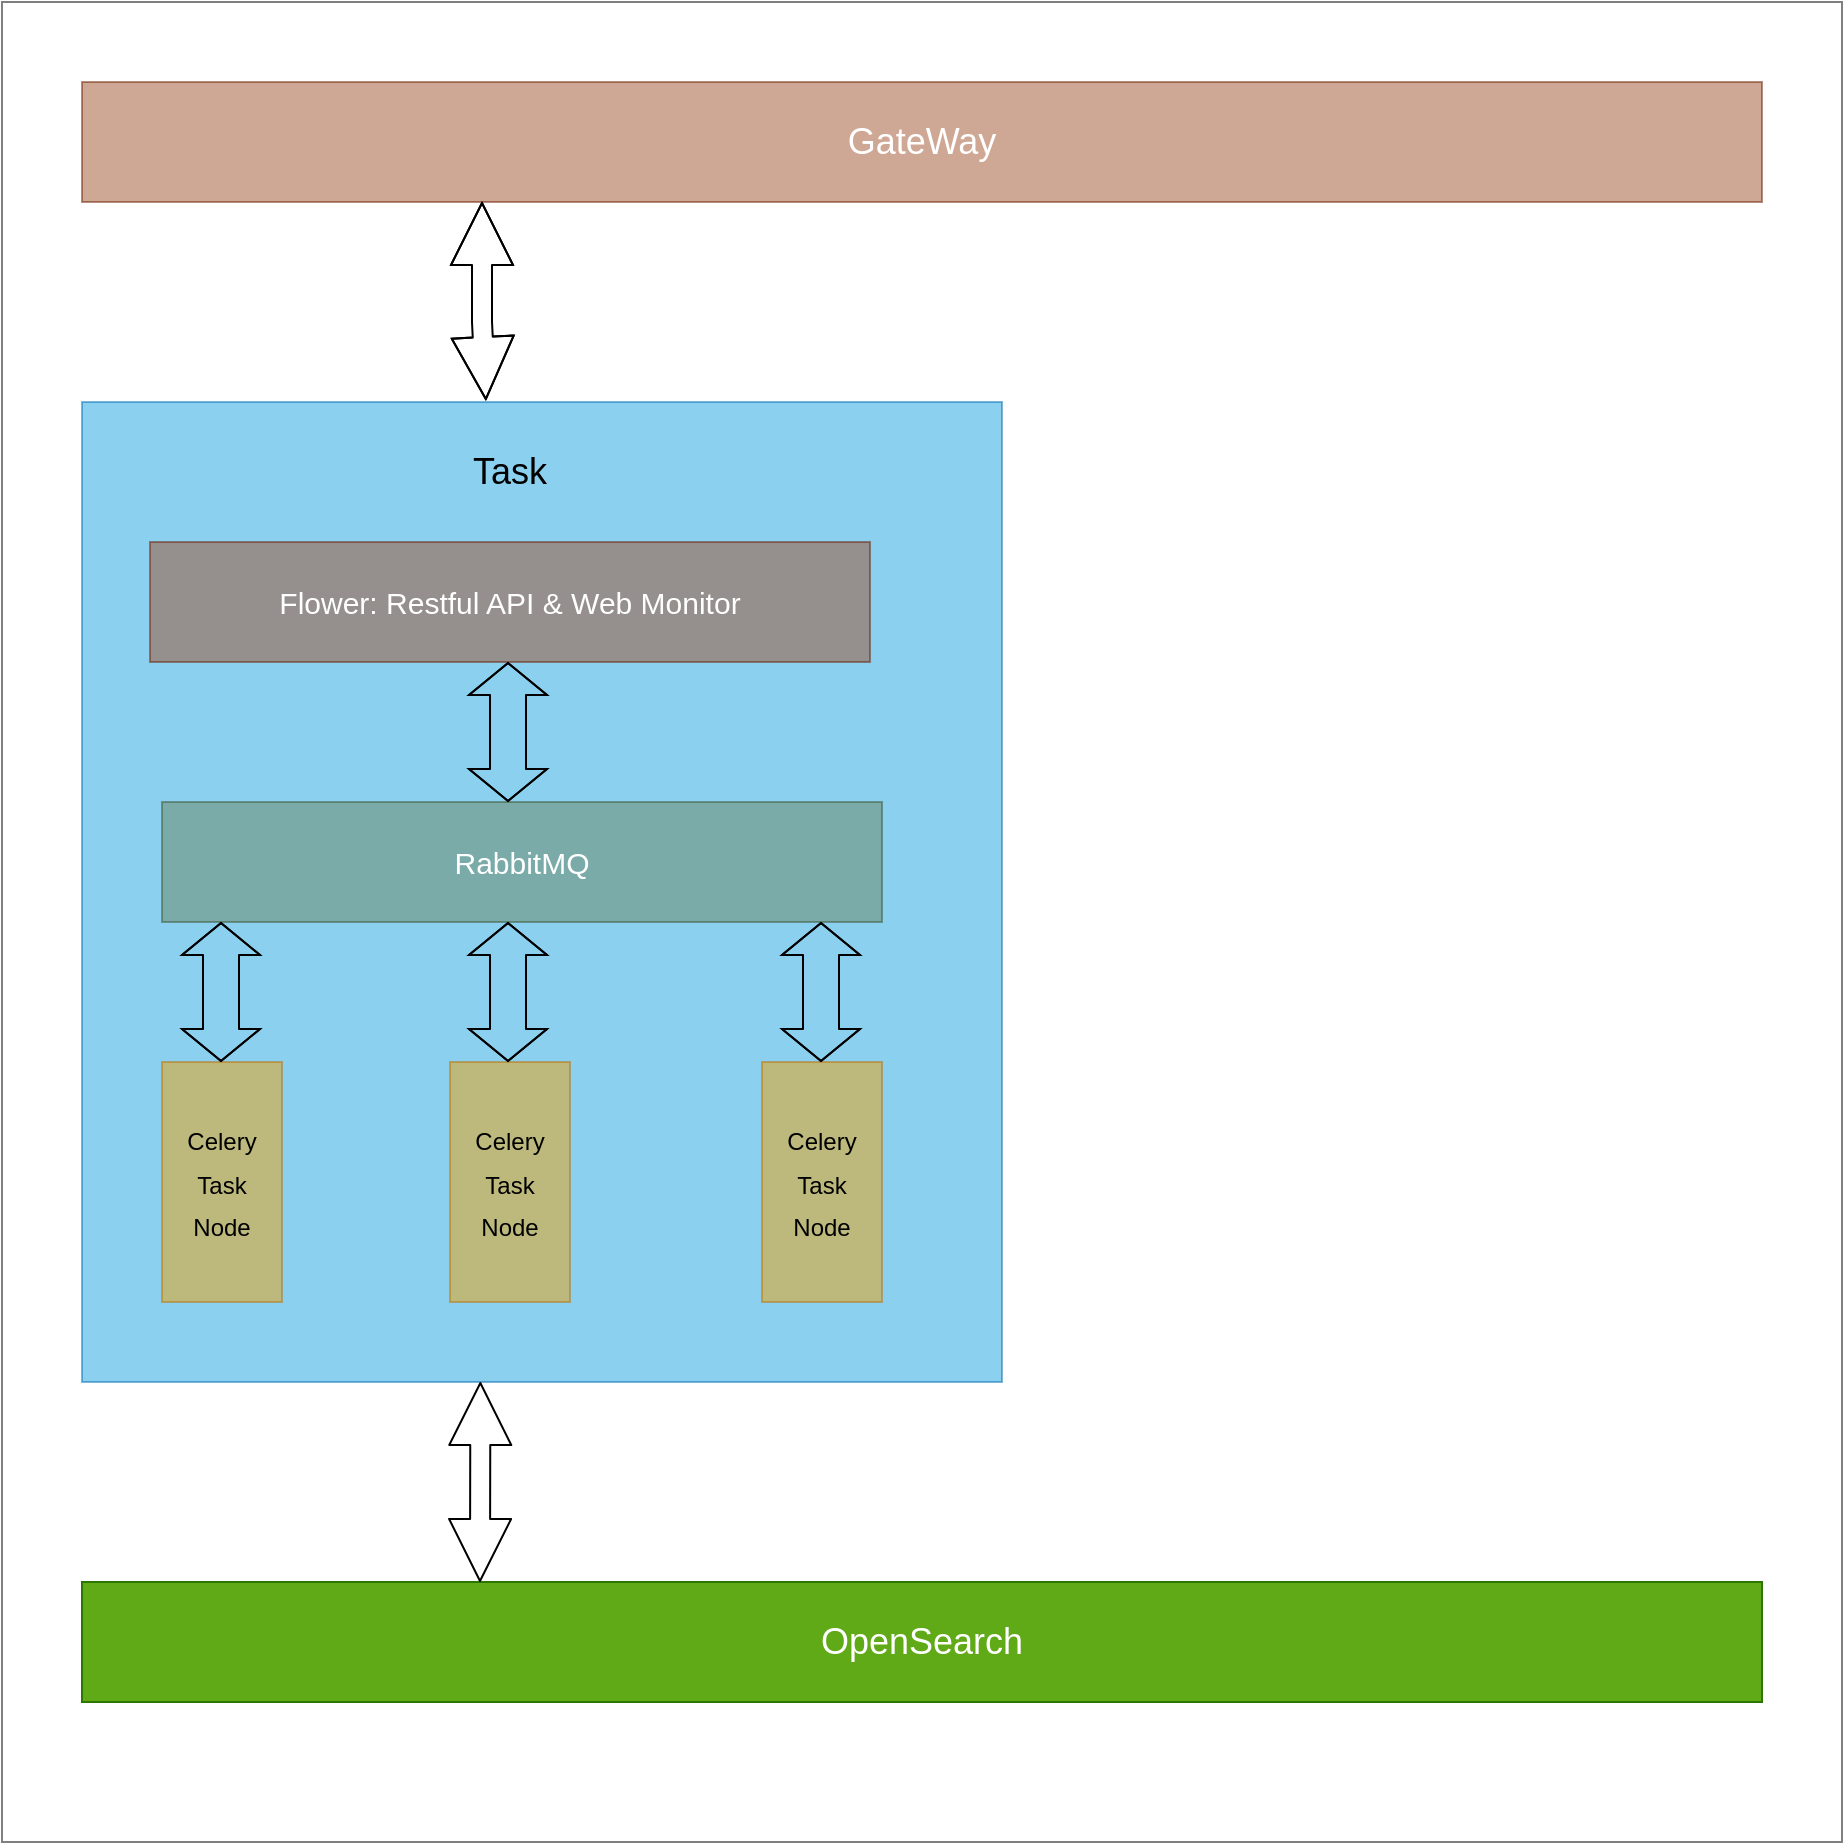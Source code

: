 <mxfile>
    <diagram id="d9sq6GkxsCZO9IUFqB0S" name="第 1 页">
        <mxGraphModel dx="1374" dy="1845" grid="1" gridSize="10" guides="1" tooltips="1" connect="1" arrows="1" fold="1" page="1" pageScale="1" pageWidth="827" pageHeight="1169" math="0" shadow="0">
            <root>
                <mxCell id="0"/>
                <mxCell id="1" parent="0"/>
                <mxCell id="3" value="" style="whiteSpace=wrap;html=1;aspect=fixed;opacity=50;" vertex="1" parent="1">
                    <mxGeometry x="160" y="-80" width="920" height="920" as="geometry"/>
                </mxCell>
                <mxCell id="4" value="&lt;font style=&quot;font-size: 18px&quot;&gt;OpenSearch&lt;/font&gt;" style="rounded=0;whiteSpace=wrap;html=1;fillColor=#60a917;fontColor=#ffffff;strokeColor=#2D7600;" vertex="1" parent="1">
                    <mxGeometry x="200" y="710" width="840" height="60" as="geometry"/>
                </mxCell>
                <mxCell id="8" value="" style="rounded=0;whiteSpace=wrap;html=1;fontSize=18;opacity=50;fillColor=#1ba1e2;fontColor=#ffffff;strokeColor=#006EAF;" vertex="1" parent="1">
                    <mxGeometry x="200" y="120" width="460" height="490" as="geometry"/>
                </mxCell>
                <mxCell id="15" value="&lt;font style=&quot;font-size: 15px&quot;&gt;Flower: Restful API &amp;amp; Web Monitor&lt;/font&gt;" style="rounded=0;whiteSpace=wrap;html=1;fontSize=18;opacity=50;fillColor=#a0522d;fontColor=#ffffff;strokeColor=#6D1F00;" vertex="1" parent="1">
                    <mxGeometry x="234" y="190" width="360" height="60" as="geometry"/>
                </mxCell>
                <mxCell id="16" value="&lt;font style=&quot;font-size: 15px&quot;&gt;RabbitMQ&lt;/font&gt;" style="rounded=0;whiteSpace=wrap;html=1;fontSize=18;opacity=50;fillColor=#6d8764;fontColor=#ffffff;strokeColor=#3A5431;" vertex="1" parent="1">
                    <mxGeometry x="240" y="320" width="360" height="60" as="geometry"/>
                </mxCell>
                <mxCell id="17" value="&lt;font style=&quot;font-size: 12px&quot;&gt;Celery&lt;br&gt;Task&lt;br&gt;Node&lt;/font&gt;" style="rounded=0;whiteSpace=wrap;html=1;fontSize=18;opacity=50;direction=south;fillColor=#f0a30a;fontColor=#000000;strokeColor=#BD7000;" vertex="1" parent="1">
                    <mxGeometry x="240" y="450" width="60" height="120" as="geometry"/>
                </mxCell>
                <mxCell id="19" value="&lt;font style=&quot;font-size: 12px&quot;&gt;Celery&lt;br&gt;Task&lt;br&gt;Node&lt;br&gt;&lt;/font&gt;" style="rounded=0;whiteSpace=wrap;html=1;fontSize=18;opacity=50;direction=south;fillColor=#f0a30a;fontColor=#000000;strokeColor=#BD7000;" vertex="1" parent="1">
                    <mxGeometry x="384" y="450" width="60" height="120" as="geometry"/>
                </mxCell>
                <mxCell id="20" value="&lt;font style=&quot;font-size: 12px&quot;&gt;Celery&lt;br&gt;Task&lt;br&gt;Node&lt;br&gt;&lt;/font&gt;" style="rounded=0;whiteSpace=wrap;html=1;fontSize=18;opacity=50;direction=south;fillColor=#f0a30a;fontColor=#000000;strokeColor=#BD7000;" vertex="1" parent="1">
                    <mxGeometry x="540" y="450" width="60" height="120" as="geometry"/>
                </mxCell>
                <mxCell id="30" value="&lt;font style=&quot;font-size: 18px&quot;&gt;Task&lt;/font&gt;" style="text;html=1;strokeColor=none;fillColor=none;align=center;verticalAlign=middle;whiteSpace=wrap;rounded=0;fontSize=15;opacity=50;" vertex="1" parent="1">
                    <mxGeometry x="384" y="140" width="60" height="30" as="geometry"/>
                </mxCell>
                <mxCell id="32" value="" style="shape=flexArrow;endArrow=classic;startArrow=classic;html=1;fontSize=18;startSize=5;endSize=5;width=18;" edge="1" parent="1">
                    <mxGeometry width="100" height="100" relative="1" as="geometry">
                        <mxPoint x="269.5" y="450" as="sourcePoint"/>
                        <mxPoint x="269.5" y="380" as="targetPoint"/>
                        <Array as="points">
                            <mxPoint x="269.5" y="430"/>
                        </Array>
                    </mxGeometry>
                </mxCell>
                <mxCell id="34" value="" style="shape=flexArrow;endArrow=classic;startArrow=classic;html=1;fontSize=18;startSize=5;endSize=5;width=18;" edge="1" parent="1">
                    <mxGeometry width="100" height="100" relative="1" as="geometry">
                        <mxPoint x="413" y="450" as="sourcePoint"/>
                        <mxPoint x="413" y="380" as="targetPoint"/>
                        <Array as="points">
                            <mxPoint x="413" y="430"/>
                        </Array>
                    </mxGeometry>
                </mxCell>
                <mxCell id="35" value="" style="shape=flexArrow;endArrow=classic;startArrow=classic;html=1;fontSize=18;startSize=5;endSize=5;width=18;" edge="1" parent="1">
                    <mxGeometry width="100" height="100" relative="1" as="geometry">
                        <mxPoint x="569.5" y="450" as="sourcePoint"/>
                        <mxPoint x="569.5" y="380" as="targetPoint"/>
                        <Array as="points">
                            <mxPoint x="569.5" y="430"/>
                        </Array>
                    </mxGeometry>
                </mxCell>
                <mxCell id="36" value="" style="shape=flexArrow;endArrow=classic;startArrow=classic;html=1;fontSize=18;startSize=5;endSize=5;width=18;" edge="1" parent="1">
                    <mxGeometry width="100" height="100" relative="1" as="geometry">
                        <mxPoint x="413" y="320" as="sourcePoint"/>
                        <mxPoint x="413" y="250" as="targetPoint"/>
                        <Array as="points">
                            <mxPoint x="413" y="300"/>
                        </Array>
                    </mxGeometry>
                </mxCell>
                <mxCell id="37" value="" style="shape=flexArrow;endArrow=classic;startArrow=classic;html=1;fontSize=18;startSize=10;endSize=10;entryX=0.433;entryY=1;entryDx=0;entryDy=0;entryPerimeter=0;" edge="1" parent="1" target="8">
                    <mxGeometry width="100" height="100" relative="1" as="geometry">
                        <mxPoint x="399" y="710" as="sourcePoint"/>
                        <mxPoint x="399" y="620" as="targetPoint"/>
                    </mxGeometry>
                </mxCell>
                <mxCell id="38" value="GateWay" style="rounded=0;whiteSpace=wrap;html=1;fontSize=18;opacity=50;fillColor=#a0522d;fontColor=#ffffff;strokeColor=#6D1F00;" vertex="1" parent="1">
                    <mxGeometry x="200" y="-40" width="840" height="60" as="geometry"/>
                </mxCell>
                <mxCell id="39" value="" style="shape=flexArrow;endArrow=classic;startArrow=classic;html=1;fontSize=18;startSize=10;endSize=10;exitX=0.439;exitY=-0.002;exitDx=0;exitDy=0;exitPerimeter=0;" edge="1" parent="1" source="8">
                    <mxGeometry width="100" height="100" relative="1" as="geometry">
                        <mxPoint x="300" y="120" as="sourcePoint"/>
                        <mxPoint x="400" y="20" as="targetPoint"/>
                        <Array as="points">
                            <mxPoint x="400" y="80"/>
                        </Array>
                    </mxGeometry>
                </mxCell>
            </root>
        </mxGraphModel>
    </diagram>
</mxfile>